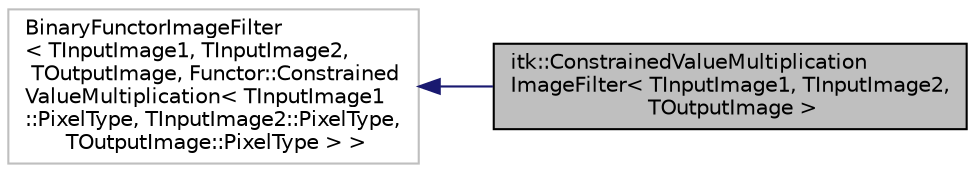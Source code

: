 digraph "itk::ConstrainedValueMultiplicationImageFilter&lt; TInputImage1, TInputImage2, TOutputImage &gt;"
{
  bgcolor="transparent";
  edge [fontname="Helvetica",fontsize="10",labelfontname="Helvetica",labelfontsize="10"];
  node [fontname="Helvetica",fontsize="10",shape=record];
  rankdir="LR";
  Node2 [label="itk::ConstrainedValueMultiplication\lImageFilter\< TInputImage1, TInputImage2,\l TOutputImage \>",height=0.2,width=0.4,color="black", fillcolor="grey75", style="filled", fontcolor="black"];
  Node3 -> Node2 [dir="back",color="midnightblue",fontsize="10",style="solid",fontname="Helvetica"];
  Node3 [label="BinaryFunctorImageFilter\l\< TInputImage1, TInputImage2,\l TOutputImage, Functor::Constrained\lValueMultiplication\< TInputImage1\l::PixelType, TInputImage2::PixelType,\l TOutputImage::PixelType \> \>",height=0.2,width=0.4,color="grey75"];
}
